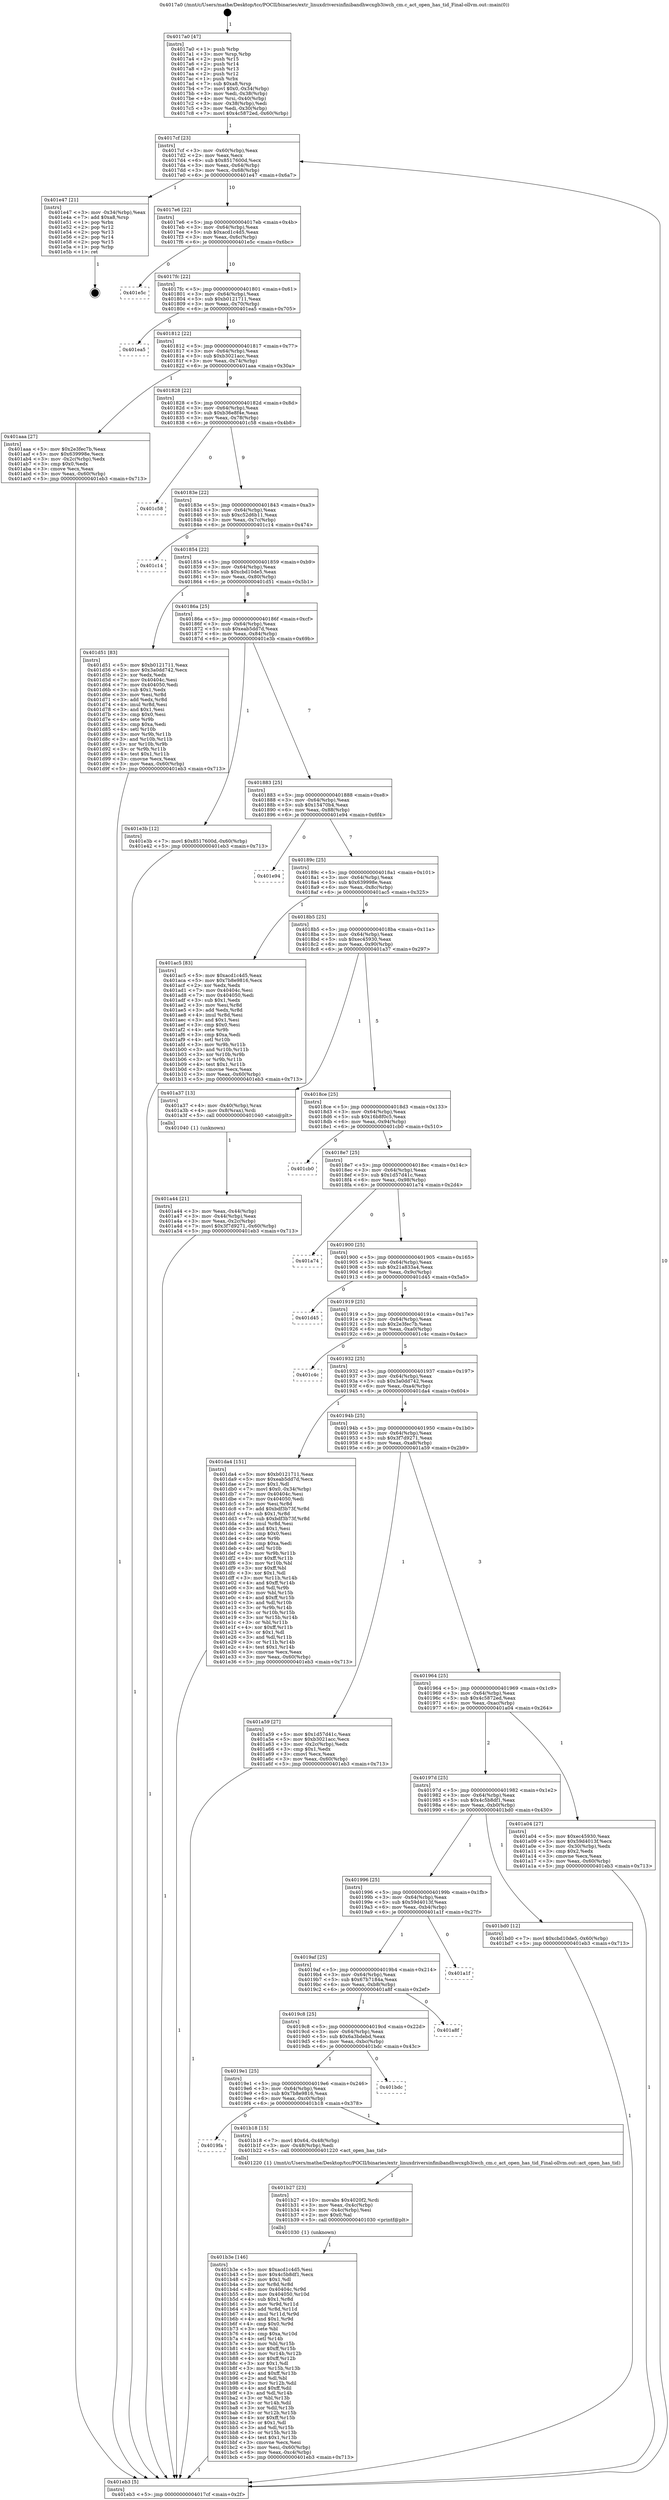 digraph "0x4017a0" {
  label = "0x4017a0 (/mnt/c/Users/mathe/Desktop/tcc/POCII/binaries/extr_linuxdriversinfinibandhwcxgb3iwch_cm.c_act_open_has_tid_Final-ollvm.out::main(0))"
  labelloc = "t"
  node[shape=record]

  Entry [label="",width=0.3,height=0.3,shape=circle,fillcolor=black,style=filled]
  "0x4017cf" [label="{
     0x4017cf [23]\l
     | [instrs]\l
     &nbsp;&nbsp;0x4017cf \<+3\>: mov -0x60(%rbp),%eax\l
     &nbsp;&nbsp;0x4017d2 \<+2\>: mov %eax,%ecx\l
     &nbsp;&nbsp;0x4017d4 \<+6\>: sub $0x8517600d,%ecx\l
     &nbsp;&nbsp;0x4017da \<+3\>: mov %eax,-0x64(%rbp)\l
     &nbsp;&nbsp;0x4017dd \<+3\>: mov %ecx,-0x68(%rbp)\l
     &nbsp;&nbsp;0x4017e0 \<+6\>: je 0000000000401e47 \<main+0x6a7\>\l
  }"]
  "0x401e47" [label="{
     0x401e47 [21]\l
     | [instrs]\l
     &nbsp;&nbsp;0x401e47 \<+3\>: mov -0x34(%rbp),%eax\l
     &nbsp;&nbsp;0x401e4a \<+7\>: add $0xa8,%rsp\l
     &nbsp;&nbsp;0x401e51 \<+1\>: pop %rbx\l
     &nbsp;&nbsp;0x401e52 \<+2\>: pop %r12\l
     &nbsp;&nbsp;0x401e54 \<+2\>: pop %r13\l
     &nbsp;&nbsp;0x401e56 \<+2\>: pop %r14\l
     &nbsp;&nbsp;0x401e58 \<+2\>: pop %r15\l
     &nbsp;&nbsp;0x401e5a \<+1\>: pop %rbp\l
     &nbsp;&nbsp;0x401e5b \<+1\>: ret\l
  }"]
  "0x4017e6" [label="{
     0x4017e6 [22]\l
     | [instrs]\l
     &nbsp;&nbsp;0x4017e6 \<+5\>: jmp 00000000004017eb \<main+0x4b\>\l
     &nbsp;&nbsp;0x4017eb \<+3\>: mov -0x64(%rbp),%eax\l
     &nbsp;&nbsp;0x4017ee \<+5\>: sub $0xacd1c4d5,%eax\l
     &nbsp;&nbsp;0x4017f3 \<+3\>: mov %eax,-0x6c(%rbp)\l
     &nbsp;&nbsp;0x4017f6 \<+6\>: je 0000000000401e5c \<main+0x6bc\>\l
  }"]
  Exit [label="",width=0.3,height=0.3,shape=circle,fillcolor=black,style=filled,peripheries=2]
  "0x401e5c" [label="{
     0x401e5c\l
  }", style=dashed]
  "0x4017fc" [label="{
     0x4017fc [22]\l
     | [instrs]\l
     &nbsp;&nbsp;0x4017fc \<+5\>: jmp 0000000000401801 \<main+0x61\>\l
     &nbsp;&nbsp;0x401801 \<+3\>: mov -0x64(%rbp),%eax\l
     &nbsp;&nbsp;0x401804 \<+5\>: sub $0xb0121711,%eax\l
     &nbsp;&nbsp;0x401809 \<+3\>: mov %eax,-0x70(%rbp)\l
     &nbsp;&nbsp;0x40180c \<+6\>: je 0000000000401ea5 \<main+0x705\>\l
  }"]
  "0x401b3e" [label="{
     0x401b3e [146]\l
     | [instrs]\l
     &nbsp;&nbsp;0x401b3e \<+5\>: mov $0xacd1c4d5,%esi\l
     &nbsp;&nbsp;0x401b43 \<+5\>: mov $0x4c5b8df1,%ecx\l
     &nbsp;&nbsp;0x401b48 \<+2\>: mov $0x1,%dl\l
     &nbsp;&nbsp;0x401b4a \<+3\>: xor %r8d,%r8d\l
     &nbsp;&nbsp;0x401b4d \<+8\>: mov 0x40404c,%r9d\l
     &nbsp;&nbsp;0x401b55 \<+8\>: mov 0x404050,%r10d\l
     &nbsp;&nbsp;0x401b5d \<+4\>: sub $0x1,%r8d\l
     &nbsp;&nbsp;0x401b61 \<+3\>: mov %r9d,%r11d\l
     &nbsp;&nbsp;0x401b64 \<+3\>: add %r8d,%r11d\l
     &nbsp;&nbsp;0x401b67 \<+4\>: imul %r11d,%r9d\l
     &nbsp;&nbsp;0x401b6b \<+4\>: and $0x1,%r9d\l
     &nbsp;&nbsp;0x401b6f \<+4\>: cmp $0x0,%r9d\l
     &nbsp;&nbsp;0x401b73 \<+3\>: sete %bl\l
     &nbsp;&nbsp;0x401b76 \<+4\>: cmp $0xa,%r10d\l
     &nbsp;&nbsp;0x401b7a \<+4\>: setl %r14b\l
     &nbsp;&nbsp;0x401b7e \<+3\>: mov %bl,%r15b\l
     &nbsp;&nbsp;0x401b81 \<+4\>: xor $0xff,%r15b\l
     &nbsp;&nbsp;0x401b85 \<+3\>: mov %r14b,%r12b\l
     &nbsp;&nbsp;0x401b88 \<+4\>: xor $0xff,%r12b\l
     &nbsp;&nbsp;0x401b8c \<+3\>: xor $0x1,%dl\l
     &nbsp;&nbsp;0x401b8f \<+3\>: mov %r15b,%r13b\l
     &nbsp;&nbsp;0x401b92 \<+4\>: and $0xff,%r13b\l
     &nbsp;&nbsp;0x401b96 \<+2\>: and %dl,%bl\l
     &nbsp;&nbsp;0x401b98 \<+3\>: mov %r12b,%dil\l
     &nbsp;&nbsp;0x401b9b \<+4\>: and $0xff,%dil\l
     &nbsp;&nbsp;0x401b9f \<+3\>: and %dl,%r14b\l
     &nbsp;&nbsp;0x401ba2 \<+3\>: or %bl,%r13b\l
     &nbsp;&nbsp;0x401ba5 \<+3\>: or %r14b,%dil\l
     &nbsp;&nbsp;0x401ba8 \<+3\>: xor %dil,%r13b\l
     &nbsp;&nbsp;0x401bab \<+3\>: or %r12b,%r15b\l
     &nbsp;&nbsp;0x401bae \<+4\>: xor $0xff,%r15b\l
     &nbsp;&nbsp;0x401bb2 \<+3\>: or $0x1,%dl\l
     &nbsp;&nbsp;0x401bb5 \<+3\>: and %dl,%r15b\l
     &nbsp;&nbsp;0x401bb8 \<+3\>: or %r15b,%r13b\l
     &nbsp;&nbsp;0x401bbb \<+4\>: test $0x1,%r13b\l
     &nbsp;&nbsp;0x401bbf \<+3\>: cmovne %ecx,%esi\l
     &nbsp;&nbsp;0x401bc2 \<+3\>: mov %esi,-0x60(%rbp)\l
     &nbsp;&nbsp;0x401bc5 \<+6\>: mov %eax,-0xc4(%rbp)\l
     &nbsp;&nbsp;0x401bcb \<+5\>: jmp 0000000000401eb3 \<main+0x713\>\l
  }"]
  "0x401ea5" [label="{
     0x401ea5\l
  }", style=dashed]
  "0x401812" [label="{
     0x401812 [22]\l
     | [instrs]\l
     &nbsp;&nbsp;0x401812 \<+5\>: jmp 0000000000401817 \<main+0x77\>\l
     &nbsp;&nbsp;0x401817 \<+3\>: mov -0x64(%rbp),%eax\l
     &nbsp;&nbsp;0x40181a \<+5\>: sub $0xb3021acc,%eax\l
     &nbsp;&nbsp;0x40181f \<+3\>: mov %eax,-0x74(%rbp)\l
     &nbsp;&nbsp;0x401822 \<+6\>: je 0000000000401aaa \<main+0x30a\>\l
  }"]
  "0x401b27" [label="{
     0x401b27 [23]\l
     | [instrs]\l
     &nbsp;&nbsp;0x401b27 \<+10\>: movabs $0x4020f2,%rdi\l
     &nbsp;&nbsp;0x401b31 \<+3\>: mov %eax,-0x4c(%rbp)\l
     &nbsp;&nbsp;0x401b34 \<+3\>: mov -0x4c(%rbp),%esi\l
     &nbsp;&nbsp;0x401b37 \<+2\>: mov $0x0,%al\l
     &nbsp;&nbsp;0x401b39 \<+5\>: call 0000000000401030 \<printf@plt\>\l
     | [calls]\l
     &nbsp;&nbsp;0x401030 \{1\} (unknown)\l
  }"]
  "0x401aaa" [label="{
     0x401aaa [27]\l
     | [instrs]\l
     &nbsp;&nbsp;0x401aaa \<+5\>: mov $0x2e3fec7b,%eax\l
     &nbsp;&nbsp;0x401aaf \<+5\>: mov $0x639998e,%ecx\l
     &nbsp;&nbsp;0x401ab4 \<+3\>: mov -0x2c(%rbp),%edx\l
     &nbsp;&nbsp;0x401ab7 \<+3\>: cmp $0x0,%edx\l
     &nbsp;&nbsp;0x401aba \<+3\>: cmove %ecx,%eax\l
     &nbsp;&nbsp;0x401abd \<+3\>: mov %eax,-0x60(%rbp)\l
     &nbsp;&nbsp;0x401ac0 \<+5\>: jmp 0000000000401eb3 \<main+0x713\>\l
  }"]
  "0x401828" [label="{
     0x401828 [22]\l
     | [instrs]\l
     &nbsp;&nbsp;0x401828 \<+5\>: jmp 000000000040182d \<main+0x8d\>\l
     &nbsp;&nbsp;0x40182d \<+3\>: mov -0x64(%rbp),%eax\l
     &nbsp;&nbsp;0x401830 \<+5\>: sub $0xb36e8f4e,%eax\l
     &nbsp;&nbsp;0x401835 \<+3\>: mov %eax,-0x78(%rbp)\l
     &nbsp;&nbsp;0x401838 \<+6\>: je 0000000000401c58 \<main+0x4b8\>\l
  }"]
  "0x4019fa" [label="{
     0x4019fa\l
  }", style=dashed]
  "0x401c58" [label="{
     0x401c58\l
  }", style=dashed]
  "0x40183e" [label="{
     0x40183e [22]\l
     | [instrs]\l
     &nbsp;&nbsp;0x40183e \<+5\>: jmp 0000000000401843 \<main+0xa3\>\l
     &nbsp;&nbsp;0x401843 \<+3\>: mov -0x64(%rbp),%eax\l
     &nbsp;&nbsp;0x401846 \<+5\>: sub $0xc52d6b11,%eax\l
     &nbsp;&nbsp;0x40184b \<+3\>: mov %eax,-0x7c(%rbp)\l
     &nbsp;&nbsp;0x40184e \<+6\>: je 0000000000401c14 \<main+0x474\>\l
  }"]
  "0x401b18" [label="{
     0x401b18 [15]\l
     | [instrs]\l
     &nbsp;&nbsp;0x401b18 \<+7\>: movl $0x64,-0x48(%rbp)\l
     &nbsp;&nbsp;0x401b1f \<+3\>: mov -0x48(%rbp),%edi\l
     &nbsp;&nbsp;0x401b22 \<+5\>: call 0000000000401220 \<act_open_has_tid\>\l
     | [calls]\l
     &nbsp;&nbsp;0x401220 \{1\} (/mnt/c/Users/mathe/Desktop/tcc/POCII/binaries/extr_linuxdriversinfinibandhwcxgb3iwch_cm.c_act_open_has_tid_Final-ollvm.out::act_open_has_tid)\l
  }"]
  "0x401c14" [label="{
     0x401c14\l
  }", style=dashed]
  "0x401854" [label="{
     0x401854 [22]\l
     | [instrs]\l
     &nbsp;&nbsp;0x401854 \<+5\>: jmp 0000000000401859 \<main+0xb9\>\l
     &nbsp;&nbsp;0x401859 \<+3\>: mov -0x64(%rbp),%eax\l
     &nbsp;&nbsp;0x40185c \<+5\>: sub $0xcbd10de5,%eax\l
     &nbsp;&nbsp;0x401861 \<+3\>: mov %eax,-0x80(%rbp)\l
     &nbsp;&nbsp;0x401864 \<+6\>: je 0000000000401d51 \<main+0x5b1\>\l
  }"]
  "0x4019e1" [label="{
     0x4019e1 [25]\l
     | [instrs]\l
     &nbsp;&nbsp;0x4019e1 \<+5\>: jmp 00000000004019e6 \<main+0x246\>\l
     &nbsp;&nbsp;0x4019e6 \<+3\>: mov -0x64(%rbp),%eax\l
     &nbsp;&nbsp;0x4019e9 \<+5\>: sub $0x7b8e9816,%eax\l
     &nbsp;&nbsp;0x4019ee \<+6\>: mov %eax,-0xc0(%rbp)\l
     &nbsp;&nbsp;0x4019f4 \<+6\>: je 0000000000401b18 \<main+0x378\>\l
  }"]
  "0x401d51" [label="{
     0x401d51 [83]\l
     | [instrs]\l
     &nbsp;&nbsp;0x401d51 \<+5\>: mov $0xb0121711,%eax\l
     &nbsp;&nbsp;0x401d56 \<+5\>: mov $0x3a0dd742,%ecx\l
     &nbsp;&nbsp;0x401d5b \<+2\>: xor %edx,%edx\l
     &nbsp;&nbsp;0x401d5d \<+7\>: mov 0x40404c,%esi\l
     &nbsp;&nbsp;0x401d64 \<+7\>: mov 0x404050,%edi\l
     &nbsp;&nbsp;0x401d6b \<+3\>: sub $0x1,%edx\l
     &nbsp;&nbsp;0x401d6e \<+3\>: mov %esi,%r8d\l
     &nbsp;&nbsp;0x401d71 \<+3\>: add %edx,%r8d\l
     &nbsp;&nbsp;0x401d74 \<+4\>: imul %r8d,%esi\l
     &nbsp;&nbsp;0x401d78 \<+3\>: and $0x1,%esi\l
     &nbsp;&nbsp;0x401d7b \<+3\>: cmp $0x0,%esi\l
     &nbsp;&nbsp;0x401d7e \<+4\>: sete %r9b\l
     &nbsp;&nbsp;0x401d82 \<+3\>: cmp $0xa,%edi\l
     &nbsp;&nbsp;0x401d85 \<+4\>: setl %r10b\l
     &nbsp;&nbsp;0x401d89 \<+3\>: mov %r9b,%r11b\l
     &nbsp;&nbsp;0x401d8c \<+3\>: and %r10b,%r11b\l
     &nbsp;&nbsp;0x401d8f \<+3\>: xor %r10b,%r9b\l
     &nbsp;&nbsp;0x401d92 \<+3\>: or %r9b,%r11b\l
     &nbsp;&nbsp;0x401d95 \<+4\>: test $0x1,%r11b\l
     &nbsp;&nbsp;0x401d99 \<+3\>: cmovne %ecx,%eax\l
     &nbsp;&nbsp;0x401d9c \<+3\>: mov %eax,-0x60(%rbp)\l
     &nbsp;&nbsp;0x401d9f \<+5\>: jmp 0000000000401eb3 \<main+0x713\>\l
  }"]
  "0x40186a" [label="{
     0x40186a [25]\l
     | [instrs]\l
     &nbsp;&nbsp;0x40186a \<+5\>: jmp 000000000040186f \<main+0xcf\>\l
     &nbsp;&nbsp;0x40186f \<+3\>: mov -0x64(%rbp),%eax\l
     &nbsp;&nbsp;0x401872 \<+5\>: sub $0xeab5dd7d,%eax\l
     &nbsp;&nbsp;0x401877 \<+6\>: mov %eax,-0x84(%rbp)\l
     &nbsp;&nbsp;0x40187d \<+6\>: je 0000000000401e3b \<main+0x69b\>\l
  }"]
  "0x401bdc" [label="{
     0x401bdc\l
  }", style=dashed]
  "0x401e3b" [label="{
     0x401e3b [12]\l
     | [instrs]\l
     &nbsp;&nbsp;0x401e3b \<+7\>: movl $0x8517600d,-0x60(%rbp)\l
     &nbsp;&nbsp;0x401e42 \<+5\>: jmp 0000000000401eb3 \<main+0x713\>\l
  }"]
  "0x401883" [label="{
     0x401883 [25]\l
     | [instrs]\l
     &nbsp;&nbsp;0x401883 \<+5\>: jmp 0000000000401888 \<main+0xe8\>\l
     &nbsp;&nbsp;0x401888 \<+3\>: mov -0x64(%rbp),%eax\l
     &nbsp;&nbsp;0x40188b \<+5\>: sub $0x15470b4,%eax\l
     &nbsp;&nbsp;0x401890 \<+6\>: mov %eax,-0x88(%rbp)\l
     &nbsp;&nbsp;0x401896 \<+6\>: je 0000000000401e94 \<main+0x6f4\>\l
  }"]
  "0x4019c8" [label="{
     0x4019c8 [25]\l
     | [instrs]\l
     &nbsp;&nbsp;0x4019c8 \<+5\>: jmp 00000000004019cd \<main+0x22d\>\l
     &nbsp;&nbsp;0x4019cd \<+3\>: mov -0x64(%rbp),%eax\l
     &nbsp;&nbsp;0x4019d0 \<+5\>: sub $0x6a3bdebd,%eax\l
     &nbsp;&nbsp;0x4019d5 \<+6\>: mov %eax,-0xbc(%rbp)\l
     &nbsp;&nbsp;0x4019db \<+6\>: je 0000000000401bdc \<main+0x43c\>\l
  }"]
  "0x401e94" [label="{
     0x401e94\l
  }", style=dashed]
  "0x40189c" [label="{
     0x40189c [25]\l
     | [instrs]\l
     &nbsp;&nbsp;0x40189c \<+5\>: jmp 00000000004018a1 \<main+0x101\>\l
     &nbsp;&nbsp;0x4018a1 \<+3\>: mov -0x64(%rbp),%eax\l
     &nbsp;&nbsp;0x4018a4 \<+5\>: sub $0x639998e,%eax\l
     &nbsp;&nbsp;0x4018a9 \<+6\>: mov %eax,-0x8c(%rbp)\l
     &nbsp;&nbsp;0x4018af \<+6\>: je 0000000000401ac5 \<main+0x325\>\l
  }"]
  "0x401a8f" [label="{
     0x401a8f\l
  }", style=dashed]
  "0x401ac5" [label="{
     0x401ac5 [83]\l
     | [instrs]\l
     &nbsp;&nbsp;0x401ac5 \<+5\>: mov $0xacd1c4d5,%eax\l
     &nbsp;&nbsp;0x401aca \<+5\>: mov $0x7b8e9816,%ecx\l
     &nbsp;&nbsp;0x401acf \<+2\>: xor %edx,%edx\l
     &nbsp;&nbsp;0x401ad1 \<+7\>: mov 0x40404c,%esi\l
     &nbsp;&nbsp;0x401ad8 \<+7\>: mov 0x404050,%edi\l
     &nbsp;&nbsp;0x401adf \<+3\>: sub $0x1,%edx\l
     &nbsp;&nbsp;0x401ae2 \<+3\>: mov %esi,%r8d\l
     &nbsp;&nbsp;0x401ae5 \<+3\>: add %edx,%r8d\l
     &nbsp;&nbsp;0x401ae8 \<+4\>: imul %r8d,%esi\l
     &nbsp;&nbsp;0x401aec \<+3\>: and $0x1,%esi\l
     &nbsp;&nbsp;0x401aef \<+3\>: cmp $0x0,%esi\l
     &nbsp;&nbsp;0x401af2 \<+4\>: sete %r9b\l
     &nbsp;&nbsp;0x401af6 \<+3\>: cmp $0xa,%edi\l
     &nbsp;&nbsp;0x401af9 \<+4\>: setl %r10b\l
     &nbsp;&nbsp;0x401afd \<+3\>: mov %r9b,%r11b\l
     &nbsp;&nbsp;0x401b00 \<+3\>: and %r10b,%r11b\l
     &nbsp;&nbsp;0x401b03 \<+3\>: xor %r10b,%r9b\l
     &nbsp;&nbsp;0x401b06 \<+3\>: or %r9b,%r11b\l
     &nbsp;&nbsp;0x401b09 \<+4\>: test $0x1,%r11b\l
     &nbsp;&nbsp;0x401b0d \<+3\>: cmovne %ecx,%eax\l
     &nbsp;&nbsp;0x401b10 \<+3\>: mov %eax,-0x60(%rbp)\l
     &nbsp;&nbsp;0x401b13 \<+5\>: jmp 0000000000401eb3 \<main+0x713\>\l
  }"]
  "0x4018b5" [label="{
     0x4018b5 [25]\l
     | [instrs]\l
     &nbsp;&nbsp;0x4018b5 \<+5\>: jmp 00000000004018ba \<main+0x11a\>\l
     &nbsp;&nbsp;0x4018ba \<+3\>: mov -0x64(%rbp),%eax\l
     &nbsp;&nbsp;0x4018bd \<+5\>: sub $0xec45930,%eax\l
     &nbsp;&nbsp;0x4018c2 \<+6\>: mov %eax,-0x90(%rbp)\l
     &nbsp;&nbsp;0x4018c8 \<+6\>: je 0000000000401a37 \<main+0x297\>\l
  }"]
  "0x4019af" [label="{
     0x4019af [25]\l
     | [instrs]\l
     &nbsp;&nbsp;0x4019af \<+5\>: jmp 00000000004019b4 \<main+0x214\>\l
     &nbsp;&nbsp;0x4019b4 \<+3\>: mov -0x64(%rbp),%eax\l
     &nbsp;&nbsp;0x4019b7 \<+5\>: sub $0x67b7184a,%eax\l
     &nbsp;&nbsp;0x4019bc \<+6\>: mov %eax,-0xb8(%rbp)\l
     &nbsp;&nbsp;0x4019c2 \<+6\>: je 0000000000401a8f \<main+0x2ef\>\l
  }"]
  "0x401a37" [label="{
     0x401a37 [13]\l
     | [instrs]\l
     &nbsp;&nbsp;0x401a37 \<+4\>: mov -0x40(%rbp),%rax\l
     &nbsp;&nbsp;0x401a3b \<+4\>: mov 0x8(%rax),%rdi\l
     &nbsp;&nbsp;0x401a3f \<+5\>: call 0000000000401040 \<atoi@plt\>\l
     | [calls]\l
     &nbsp;&nbsp;0x401040 \{1\} (unknown)\l
  }"]
  "0x4018ce" [label="{
     0x4018ce [25]\l
     | [instrs]\l
     &nbsp;&nbsp;0x4018ce \<+5\>: jmp 00000000004018d3 \<main+0x133\>\l
     &nbsp;&nbsp;0x4018d3 \<+3\>: mov -0x64(%rbp),%eax\l
     &nbsp;&nbsp;0x4018d6 \<+5\>: sub $0x16b8f0c5,%eax\l
     &nbsp;&nbsp;0x4018db \<+6\>: mov %eax,-0x94(%rbp)\l
     &nbsp;&nbsp;0x4018e1 \<+6\>: je 0000000000401cb0 \<main+0x510\>\l
  }"]
  "0x401a1f" [label="{
     0x401a1f\l
  }", style=dashed]
  "0x401cb0" [label="{
     0x401cb0\l
  }", style=dashed]
  "0x4018e7" [label="{
     0x4018e7 [25]\l
     | [instrs]\l
     &nbsp;&nbsp;0x4018e7 \<+5\>: jmp 00000000004018ec \<main+0x14c\>\l
     &nbsp;&nbsp;0x4018ec \<+3\>: mov -0x64(%rbp),%eax\l
     &nbsp;&nbsp;0x4018ef \<+5\>: sub $0x1d57d41c,%eax\l
     &nbsp;&nbsp;0x4018f4 \<+6\>: mov %eax,-0x98(%rbp)\l
     &nbsp;&nbsp;0x4018fa \<+6\>: je 0000000000401a74 \<main+0x2d4\>\l
  }"]
  "0x401996" [label="{
     0x401996 [25]\l
     | [instrs]\l
     &nbsp;&nbsp;0x401996 \<+5\>: jmp 000000000040199b \<main+0x1fb\>\l
     &nbsp;&nbsp;0x40199b \<+3\>: mov -0x64(%rbp),%eax\l
     &nbsp;&nbsp;0x40199e \<+5\>: sub $0x59d4013f,%eax\l
     &nbsp;&nbsp;0x4019a3 \<+6\>: mov %eax,-0xb4(%rbp)\l
     &nbsp;&nbsp;0x4019a9 \<+6\>: je 0000000000401a1f \<main+0x27f\>\l
  }"]
  "0x401a74" [label="{
     0x401a74\l
  }", style=dashed]
  "0x401900" [label="{
     0x401900 [25]\l
     | [instrs]\l
     &nbsp;&nbsp;0x401900 \<+5\>: jmp 0000000000401905 \<main+0x165\>\l
     &nbsp;&nbsp;0x401905 \<+3\>: mov -0x64(%rbp),%eax\l
     &nbsp;&nbsp;0x401908 \<+5\>: sub $0x21a833a4,%eax\l
     &nbsp;&nbsp;0x40190d \<+6\>: mov %eax,-0x9c(%rbp)\l
     &nbsp;&nbsp;0x401913 \<+6\>: je 0000000000401d45 \<main+0x5a5\>\l
  }"]
  "0x401bd0" [label="{
     0x401bd0 [12]\l
     | [instrs]\l
     &nbsp;&nbsp;0x401bd0 \<+7\>: movl $0xcbd10de5,-0x60(%rbp)\l
     &nbsp;&nbsp;0x401bd7 \<+5\>: jmp 0000000000401eb3 \<main+0x713\>\l
  }"]
  "0x401d45" [label="{
     0x401d45\l
  }", style=dashed]
  "0x401919" [label="{
     0x401919 [25]\l
     | [instrs]\l
     &nbsp;&nbsp;0x401919 \<+5\>: jmp 000000000040191e \<main+0x17e\>\l
     &nbsp;&nbsp;0x40191e \<+3\>: mov -0x64(%rbp),%eax\l
     &nbsp;&nbsp;0x401921 \<+5\>: sub $0x2e3fec7b,%eax\l
     &nbsp;&nbsp;0x401926 \<+6\>: mov %eax,-0xa0(%rbp)\l
     &nbsp;&nbsp;0x40192c \<+6\>: je 0000000000401c4c \<main+0x4ac\>\l
  }"]
  "0x401a44" [label="{
     0x401a44 [21]\l
     | [instrs]\l
     &nbsp;&nbsp;0x401a44 \<+3\>: mov %eax,-0x44(%rbp)\l
     &nbsp;&nbsp;0x401a47 \<+3\>: mov -0x44(%rbp),%eax\l
     &nbsp;&nbsp;0x401a4a \<+3\>: mov %eax,-0x2c(%rbp)\l
     &nbsp;&nbsp;0x401a4d \<+7\>: movl $0x3f7d9271,-0x60(%rbp)\l
     &nbsp;&nbsp;0x401a54 \<+5\>: jmp 0000000000401eb3 \<main+0x713\>\l
  }"]
  "0x401c4c" [label="{
     0x401c4c\l
  }", style=dashed]
  "0x401932" [label="{
     0x401932 [25]\l
     | [instrs]\l
     &nbsp;&nbsp;0x401932 \<+5\>: jmp 0000000000401937 \<main+0x197\>\l
     &nbsp;&nbsp;0x401937 \<+3\>: mov -0x64(%rbp),%eax\l
     &nbsp;&nbsp;0x40193a \<+5\>: sub $0x3a0dd742,%eax\l
     &nbsp;&nbsp;0x40193f \<+6\>: mov %eax,-0xa4(%rbp)\l
     &nbsp;&nbsp;0x401945 \<+6\>: je 0000000000401da4 \<main+0x604\>\l
  }"]
  "0x4017a0" [label="{
     0x4017a0 [47]\l
     | [instrs]\l
     &nbsp;&nbsp;0x4017a0 \<+1\>: push %rbp\l
     &nbsp;&nbsp;0x4017a1 \<+3\>: mov %rsp,%rbp\l
     &nbsp;&nbsp;0x4017a4 \<+2\>: push %r15\l
     &nbsp;&nbsp;0x4017a6 \<+2\>: push %r14\l
     &nbsp;&nbsp;0x4017a8 \<+2\>: push %r13\l
     &nbsp;&nbsp;0x4017aa \<+2\>: push %r12\l
     &nbsp;&nbsp;0x4017ac \<+1\>: push %rbx\l
     &nbsp;&nbsp;0x4017ad \<+7\>: sub $0xa8,%rsp\l
     &nbsp;&nbsp;0x4017b4 \<+7\>: movl $0x0,-0x34(%rbp)\l
     &nbsp;&nbsp;0x4017bb \<+3\>: mov %edi,-0x38(%rbp)\l
     &nbsp;&nbsp;0x4017be \<+4\>: mov %rsi,-0x40(%rbp)\l
     &nbsp;&nbsp;0x4017c2 \<+3\>: mov -0x38(%rbp),%edi\l
     &nbsp;&nbsp;0x4017c5 \<+3\>: mov %edi,-0x30(%rbp)\l
     &nbsp;&nbsp;0x4017c8 \<+7\>: movl $0x4c5872ed,-0x60(%rbp)\l
  }"]
  "0x401da4" [label="{
     0x401da4 [151]\l
     | [instrs]\l
     &nbsp;&nbsp;0x401da4 \<+5\>: mov $0xb0121711,%eax\l
     &nbsp;&nbsp;0x401da9 \<+5\>: mov $0xeab5dd7d,%ecx\l
     &nbsp;&nbsp;0x401dae \<+2\>: mov $0x1,%dl\l
     &nbsp;&nbsp;0x401db0 \<+7\>: movl $0x0,-0x34(%rbp)\l
     &nbsp;&nbsp;0x401db7 \<+7\>: mov 0x40404c,%esi\l
     &nbsp;&nbsp;0x401dbe \<+7\>: mov 0x404050,%edi\l
     &nbsp;&nbsp;0x401dc5 \<+3\>: mov %esi,%r8d\l
     &nbsp;&nbsp;0x401dc8 \<+7\>: add $0xbdf3b73f,%r8d\l
     &nbsp;&nbsp;0x401dcf \<+4\>: sub $0x1,%r8d\l
     &nbsp;&nbsp;0x401dd3 \<+7\>: sub $0xbdf3b73f,%r8d\l
     &nbsp;&nbsp;0x401dda \<+4\>: imul %r8d,%esi\l
     &nbsp;&nbsp;0x401dde \<+3\>: and $0x1,%esi\l
     &nbsp;&nbsp;0x401de1 \<+3\>: cmp $0x0,%esi\l
     &nbsp;&nbsp;0x401de4 \<+4\>: sete %r9b\l
     &nbsp;&nbsp;0x401de8 \<+3\>: cmp $0xa,%edi\l
     &nbsp;&nbsp;0x401deb \<+4\>: setl %r10b\l
     &nbsp;&nbsp;0x401def \<+3\>: mov %r9b,%r11b\l
     &nbsp;&nbsp;0x401df2 \<+4\>: xor $0xff,%r11b\l
     &nbsp;&nbsp;0x401df6 \<+3\>: mov %r10b,%bl\l
     &nbsp;&nbsp;0x401df9 \<+3\>: xor $0xff,%bl\l
     &nbsp;&nbsp;0x401dfc \<+3\>: xor $0x1,%dl\l
     &nbsp;&nbsp;0x401dff \<+3\>: mov %r11b,%r14b\l
     &nbsp;&nbsp;0x401e02 \<+4\>: and $0xff,%r14b\l
     &nbsp;&nbsp;0x401e06 \<+3\>: and %dl,%r9b\l
     &nbsp;&nbsp;0x401e09 \<+3\>: mov %bl,%r15b\l
     &nbsp;&nbsp;0x401e0c \<+4\>: and $0xff,%r15b\l
     &nbsp;&nbsp;0x401e10 \<+3\>: and %dl,%r10b\l
     &nbsp;&nbsp;0x401e13 \<+3\>: or %r9b,%r14b\l
     &nbsp;&nbsp;0x401e16 \<+3\>: or %r10b,%r15b\l
     &nbsp;&nbsp;0x401e19 \<+3\>: xor %r15b,%r14b\l
     &nbsp;&nbsp;0x401e1c \<+3\>: or %bl,%r11b\l
     &nbsp;&nbsp;0x401e1f \<+4\>: xor $0xff,%r11b\l
     &nbsp;&nbsp;0x401e23 \<+3\>: or $0x1,%dl\l
     &nbsp;&nbsp;0x401e26 \<+3\>: and %dl,%r11b\l
     &nbsp;&nbsp;0x401e29 \<+3\>: or %r11b,%r14b\l
     &nbsp;&nbsp;0x401e2c \<+4\>: test $0x1,%r14b\l
     &nbsp;&nbsp;0x401e30 \<+3\>: cmovne %ecx,%eax\l
     &nbsp;&nbsp;0x401e33 \<+3\>: mov %eax,-0x60(%rbp)\l
     &nbsp;&nbsp;0x401e36 \<+5\>: jmp 0000000000401eb3 \<main+0x713\>\l
  }"]
  "0x40194b" [label="{
     0x40194b [25]\l
     | [instrs]\l
     &nbsp;&nbsp;0x40194b \<+5\>: jmp 0000000000401950 \<main+0x1b0\>\l
     &nbsp;&nbsp;0x401950 \<+3\>: mov -0x64(%rbp),%eax\l
     &nbsp;&nbsp;0x401953 \<+5\>: sub $0x3f7d9271,%eax\l
     &nbsp;&nbsp;0x401958 \<+6\>: mov %eax,-0xa8(%rbp)\l
     &nbsp;&nbsp;0x40195e \<+6\>: je 0000000000401a59 \<main+0x2b9\>\l
  }"]
  "0x401eb3" [label="{
     0x401eb3 [5]\l
     | [instrs]\l
     &nbsp;&nbsp;0x401eb3 \<+5\>: jmp 00000000004017cf \<main+0x2f\>\l
  }"]
  "0x401a59" [label="{
     0x401a59 [27]\l
     | [instrs]\l
     &nbsp;&nbsp;0x401a59 \<+5\>: mov $0x1d57d41c,%eax\l
     &nbsp;&nbsp;0x401a5e \<+5\>: mov $0xb3021acc,%ecx\l
     &nbsp;&nbsp;0x401a63 \<+3\>: mov -0x2c(%rbp),%edx\l
     &nbsp;&nbsp;0x401a66 \<+3\>: cmp $0x1,%edx\l
     &nbsp;&nbsp;0x401a69 \<+3\>: cmovl %ecx,%eax\l
     &nbsp;&nbsp;0x401a6c \<+3\>: mov %eax,-0x60(%rbp)\l
     &nbsp;&nbsp;0x401a6f \<+5\>: jmp 0000000000401eb3 \<main+0x713\>\l
  }"]
  "0x401964" [label="{
     0x401964 [25]\l
     | [instrs]\l
     &nbsp;&nbsp;0x401964 \<+5\>: jmp 0000000000401969 \<main+0x1c9\>\l
     &nbsp;&nbsp;0x401969 \<+3\>: mov -0x64(%rbp),%eax\l
     &nbsp;&nbsp;0x40196c \<+5\>: sub $0x4c5872ed,%eax\l
     &nbsp;&nbsp;0x401971 \<+6\>: mov %eax,-0xac(%rbp)\l
     &nbsp;&nbsp;0x401977 \<+6\>: je 0000000000401a04 \<main+0x264\>\l
  }"]
  "0x40197d" [label="{
     0x40197d [25]\l
     | [instrs]\l
     &nbsp;&nbsp;0x40197d \<+5\>: jmp 0000000000401982 \<main+0x1e2\>\l
     &nbsp;&nbsp;0x401982 \<+3\>: mov -0x64(%rbp),%eax\l
     &nbsp;&nbsp;0x401985 \<+5\>: sub $0x4c5b8df1,%eax\l
     &nbsp;&nbsp;0x40198a \<+6\>: mov %eax,-0xb0(%rbp)\l
     &nbsp;&nbsp;0x401990 \<+6\>: je 0000000000401bd0 \<main+0x430\>\l
  }"]
  "0x401a04" [label="{
     0x401a04 [27]\l
     | [instrs]\l
     &nbsp;&nbsp;0x401a04 \<+5\>: mov $0xec45930,%eax\l
     &nbsp;&nbsp;0x401a09 \<+5\>: mov $0x59d4013f,%ecx\l
     &nbsp;&nbsp;0x401a0e \<+3\>: mov -0x30(%rbp),%edx\l
     &nbsp;&nbsp;0x401a11 \<+3\>: cmp $0x2,%edx\l
     &nbsp;&nbsp;0x401a14 \<+3\>: cmovne %ecx,%eax\l
     &nbsp;&nbsp;0x401a17 \<+3\>: mov %eax,-0x60(%rbp)\l
     &nbsp;&nbsp;0x401a1a \<+5\>: jmp 0000000000401eb3 \<main+0x713\>\l
  }"]
  Entry -> "0x4017a0" [label=" 1"]
  "0x4017cf" -> "0x401e47" [label=" 1"]
  "0x4017cf" -> "0x4017e6" [label=" 10"]
  "0x401e47" -> Exit [label=" 1"]
  "0x4017e6" -> "0x401e5c" [label=" 0"]
  "0x4017e6" -> "0x4017fc" [label=" 10"]
  "0x401e3b" -> "0x401eb3" [label=" 1"]
  "0x4017fc" -> "0x401ea5" [label=" 0"]
  "0x4017fc" -> "0x401812" [label=" 10"]
  "0x401da4" -> "0x401eb3" [label=" 1"]
  "0x401812" -> "0x401aaa" [label=" 1"]
  "0x401812" -> "0x401828" [label=" 9"]
  "0x401d51" -> "0x401eb3" [label=" 1"]
  "0x401828" -> "0x401c58" [label=" 0"]
  "0x401828" -> "0x40183e" [label=" 9"]
  "0x401bd0" -> "0x401eb3" [label=" 1"]
  "0x40183e" -> "0x401c14" [label=" 0"]
  "0x40183e" -> "0x401854" [label=" 9"]
  "0x401b3e" -> "0x401eb3" [label=" 1"]
  "0x401854" -> "0x401d51" [label=" 1"]
  "0x401854" -> "0x40186a" [label=" 8"]
  "0x401b18" -> "0x401b27" [label=" 1"]
  "0x40186a" -> "0x401e3b" [label=" 1"]
  "0x40186a" -> "0x401883" [label=" 7"]
  "0x4019e1" -> "0x4019fa" [label=" 0"]
  "0x401883" -> "0x401e94" [label=" 0"]
  "0x401883" -> "0x40189c" [label=" 7"]
  "0x401b27" -> "0x401b3e" [label=" 1"]
  "0x40189c" -> "0x401ac5" [label=" 1"]
  "0x40189c" -> "0x4018b5" [label=" 6"]
  "0x4019c8" -> "0x4019e1" [label=" 1"]
  "0x4018b5" -> "0x401a37" [label=" 1"]
  "0x4018b5" -> "0x4018ce" [label=" 5"]
  "0x4019e1" -> "0x401b18" [label=" 1"]
  "0x4018ce" -> "0x401cb0" [label=" 0"]
  "0x4018ce" -> "0x4018e7" [label=" 5"]
  "0x4019af" -> "0x4019c8" [label=" 1"]
  "0x4018e7" -> "0x401a74" [label=" 0"]
  "0x4018e7" -> "0x401900" [label=" 5"]
  "0x4019c8" -> "0x401bdc" [label=" 0"]
  "0x401900" -> "0x401d45" [label=" 0"]
  "0x401900" -> "0x401919" [label=" 5"]
  "0x401996" -> "0x4019af" [label=" 1"]
  "0x401919" -> "0x401c4c" [label=" 0"]
  "0x401919" -> "0x401932" [label=" 5"]
  "0x4019af" -> "0x401a8f" [label=" 0"]
  "0x401932" -> "0x401da4" [label=" 1"]
  "0x401932" -> "0x40194b" [label=" 4"]
  "0x40197d" -> "0x401996" [label=" 1"]
  "0x40194b" -> "0x401a59" [label=" 1"]
  "0x40194b" -> "0x401964" [label=" 3"]
  "0x40197d" -> "0x401bd0" [label=" 1"]
  "0x401964" -> "0x401a04" [label=" 1"]
  "0x401964" -> "0x40197d" [label=" 2"]
  "0x401a04" -> "0x401eb3" [label=" 1"]
  "0x4017a0" -> "0x4017cf" [label=" 1"]
  "0x401eb3" -> "0x4017cf" [label=" 10"]
  "0x401a37" -> "0x401a44" [label=" 1"]
  "0x401a44" -> "0x401eb3" [label=" 1"]
  "0x401a59" -> "0x401eb3" [label=" 1"]
  "0x401aaa" -> "0x401eb3" [label=" 1"]
  "0x401ac5" -> "0x401eb3" [label=" 1"]
  "0x401996" -> "0x401a1f" [label=" 0"]
}
